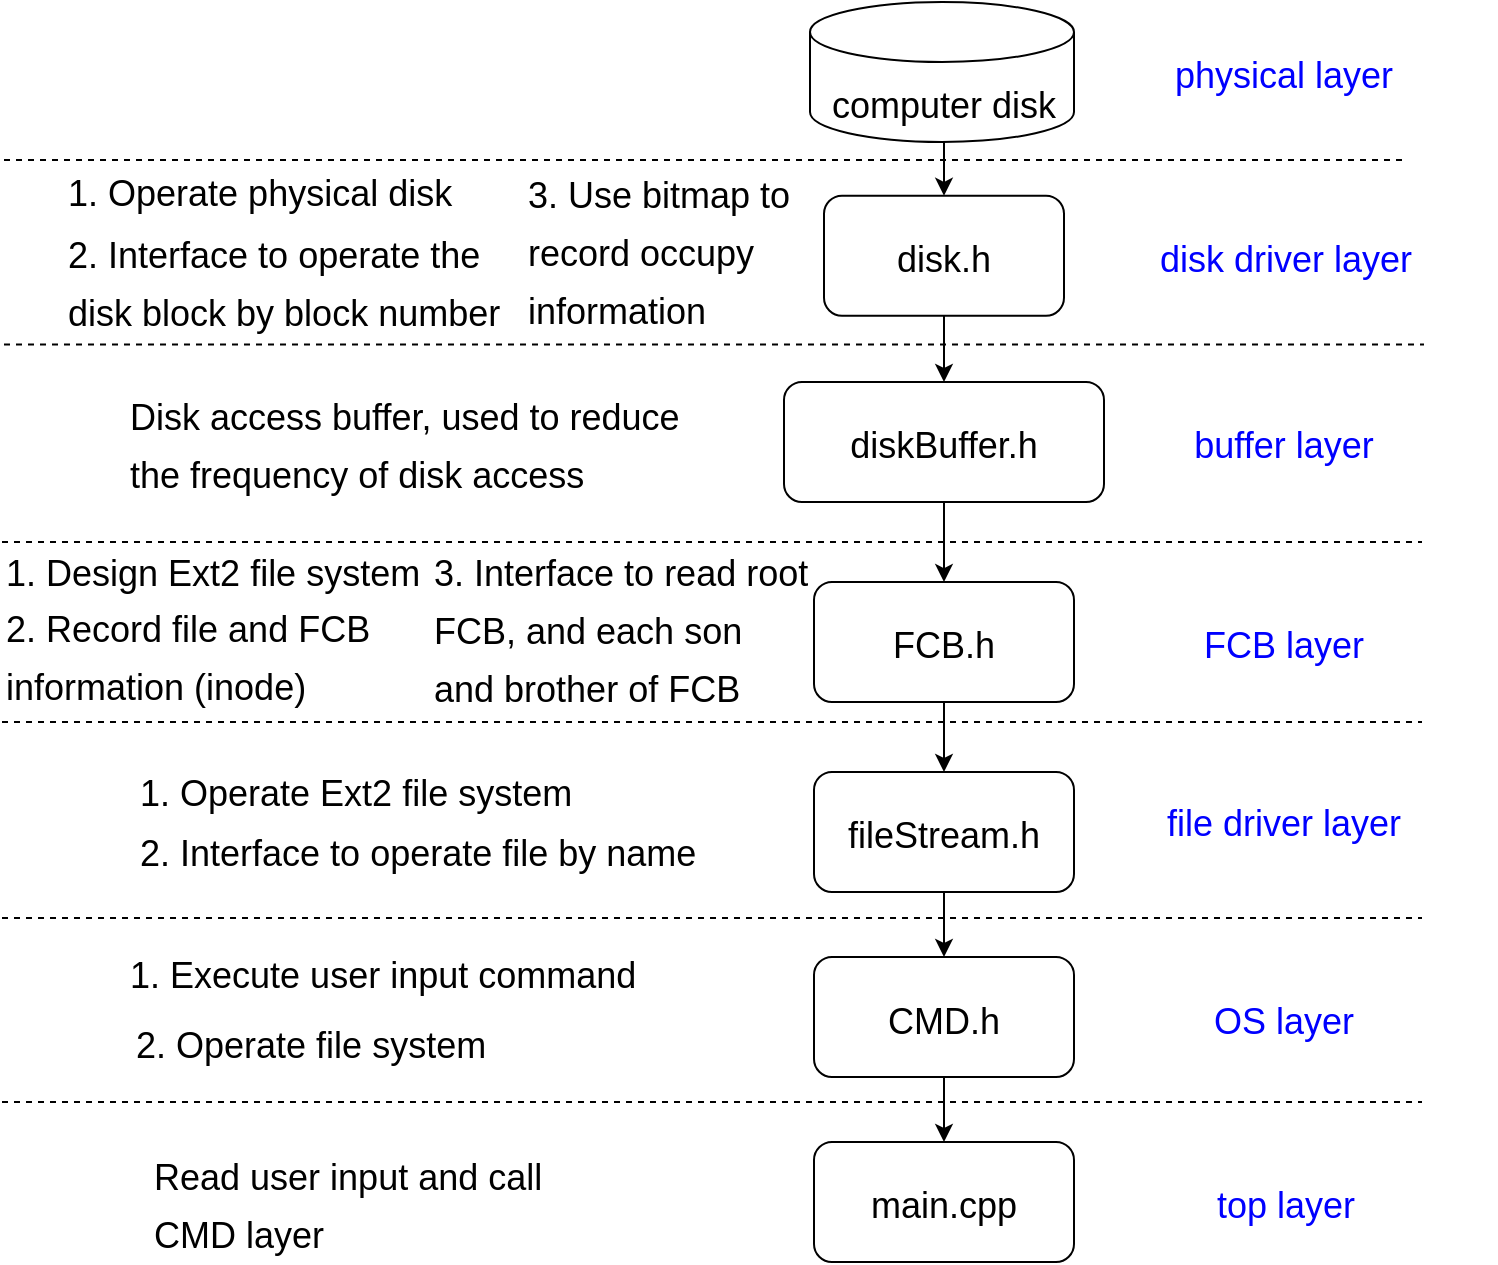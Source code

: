 <mxfile version="14.5.1" type="device"><diagram id="mGZbxb2rhvi2pFeFCEXD" name="第 1 页"><mxGraphModel dx="1851" dy="632" grid="1" gridSize="10" guides="1" tooltips="1" connect="1" arrows="1" fold="1" page="1" pageScale="1" pageWidth="827" pageHeight="1169" math="0" shadow="0"><root><mxCell id="0"/><mxCell id="1" parent="0"/><mxCell id="Z0ZNVRaXvHOjMEu68tn_-19" style="edgeStyle=orthogonalEdgeStyle;rounded=0;orthogonalLoop=1;jettySize=auto;html=1;entryX=0.5;entryY=0;entryDx=0;entryDy=0;fontSize=24;fontColor=#0000FF;" edge="1" parent="1" source="Z0ZNVRaXvHOjMEu68tn_-1" target="Z0ZNVRaXvHOjMEu68tn_-16"><mxGeometry relative="1" as="geometry"/></mxCell><mxCell id="Z0ZNVRaXvHOjMEu68tn_-1" value="&lt;font style=&quot;font-size: 18px&quot;&gt;disk.h&lt;/font&gt;" style="rounded=1;whiteSpace=wrap;html=1;fontSize=24;" vertex="1" parent="1"><mxGeometry x="320" y="166.88" width="120" height="60" as="geometry"/></mxCell><mxCell id="Z0ZNVRaXvHOjMEu68tn_-7" value="" style="endArrow=none;html=1;fontSize=24;dashed=1;" edge="1" parent="1"><mxGeometry width="50" height="50" relative="1" as="geometry"><mxPoint x="-90" y="149" as="sourcePoint"/><mxPoint x="610" y="149" as="targetPoint"/></mxGeometry></mxCell><mxCell id="Z0ZNVRaXvHOjMEu68tn_-8" value="&lt;span style=&quot;font-size: 18px&quot;&gt;1. Operate physical disk&lt;/span&gt;" style="text;html=1;strokeColor=none;fillColor=none;align=left;verticalAlign=middle;whiteSpace=wrap;rounded=0;fontSize=24;" vertex="1" parent="1"><mxGeometry x="-60" y="150" width="210" height="28.75" as="geometry"/></mxCell><mxCell id="Z0ZNVRaXvHOjMEu68tn_-9" value="" style="shape=cylinder3;whiteSpace=wrap;html=1;boundedLbl=1;backgroundOutline=1;size=15;fontSize=24;align=center;" vertex="1" parent="1"><mxGeometry x="313" y="70" width="132" height="70" as="geometry"/></mxCell><mxCell id="Z0ZNVRaXvHOjMEu68tn_-18" style="edgeStyle=orthogonalEdgeStyle;rounded=0;orthogonalLoop=1;jettySize=auto;html=1;entryX=0.5;entryY=0;entryDx=0;entryDy=0;fontSize=24;fontColor=#0000FF;" edge="1" parent="1" source="Z0ZNVRaXvHOjMEu68tn_-10" target="Z0ZNVRaXvHOjMEu68tn_-1"><mxGeometry relative="1" as="geometry"/></mxCell><mxCell id="Z0ZNVRaXvHOjMEu68tn_-10" value="&lt;span style=&quot;font-size: 18px&quot;&gt;computer disk&lt;/span&gt;" style="text;html=1;strokeColor=none;fillColor=none;align=center;verticalAlign=middle;whiteSpace=wrap;rounded=0;fontSize=24;" vertex="1" parent="1"><mxGeometry x="275" y="100" width="210" height="40" as="geometry"/></mxCell><mxCell id="Z0ZNVRaXvHOjMEu68tn_-11" value="&lt;span style=&quot;font-size: 18px&quot;&gt;physical layer&lt;/span&gt;" style="text;html=1;strokeColor=none;fillColor=none;align=center;verticalAlign=middle;whiteSpace=wrap;rounded=0;fontSize=24;fontColor=#0000FF;" vertex="1" parent="1"><mxGeometry x="445" y="90.63" width="210" height="28.75" as="geometry"/></mxCell><mxCell id="Z0ZNVRaXvHOjMEu68tn_-12" value="&lt;span style=&quot;font-size: 18px&quot;&gt;disk driver layer&lt;/span&gt;" style="text;html=1;strokeColor=none;fillColor=none;align=center;verticalAlign=middle;whiteSpace=wrap;rounded=0;fontSize=24;fontColor=#0000FF;" vertex="1" parent="1"><mxGeometry x="446" y="182.5" width="210" height="28.75" as="geometry"/></mxCell><mxCell id="Z0ZNVRaXvHOjMEu68tn_-14" value="&lt;span style=&quot;font-size: 18px&quot;&gt;2. Interface to operate the disk block by block number&lt;/span&gt;" style="text;html=1;strokeColor=none;fillColor=none;align=left;verticalAlign=middle;whiteSpace=wrap;rounded=0;fontSize=24;" vertex="1" parent="1"><mxGeometry x="-60" y="178.75" width="222" height="60" as="geometry"/></mxCell><mxCell id="Z0ZNVRaXvHOjMEu68tn_-15" value="" style="endArrow=none;html=1;fontSize=24;dashed=1;" edge="1" parent="1"><mxGeometry width="50" height="50" relative="1" as="geometry"><mxPoint x="-90" y="241.25" as="sourcePoint"/><mxPoint x="620" y="241.25" as="targetPoint"/></mxGeometry></mxCell><mxCell id="Z0ZNVRaXvHOjMEu68tn_-24" style="edgeStyle=orthogonalEdgeStyle;rounded=0;orthogonalLoop=1;jettySize=auto;html=1;entryX=0.5;entryY=0;entryDx=0;entryDy=0;fontSize=24;fontColor=#0000FF;" edge="1" parent="1" source="Z0ZNVRaXvHOjMEu68tn_-16" target="Z0ZNVRaXvHOjMEu68tn_-23"><mxGeometry relative="1" as="geometry"/></mxCell><mxCell id="Z0ZNVRaXvHOjMEu68tn_-16" value="&lt;font style=&quot;font-size: 18px&quot;&gt;diskBuffer.h&lt;/font&gt;" style="rounded=1;whiteSpace=wrap;html=1;fontSize=24;" vertex="1" parent="1"><mxGeometry x="300" y="260" width="160" height="60" as="geometry"/></mxCell><mxCell id="Z0ZNVRaXvHOjMEu68tn_-20" value="&lt;span style=&quot;font-size: 18px&quot;&gt;buffer layer&lt;/span&gt;" style="text;html=1;strokeColor=none;fillColor=none;align=center;verticalAlign=middle;whiteSpace=wrap;rounded=0;fontSize=24;fontColor=#0000FF;" vertex="1" parent="1"><mxGeometry x="445" y="275.63" width="210" height="28.75" as="geometry"/></mxCell><mxCell id="Z0ZNVRaXvHOjMEu68tn_-21" value="&lt;span style=&quot;font-size: 18px&quot;&gt;Disk access buffer, used to reduce the frequency of disk access&lt;/span&gt;" style="text;html=1;strokeColor=none;fillColor=none;align=left;verticalAlign=middle;whiteSpace=wrap;rounded=0;fontSize=24;" vertex="1" parent="1"><mxGeometry x="-29.5" y="260" width="301" height="60" as="geometry"/></mxCell><mxCell id="Z0ZNVRaXvHOjMEu68tn_-22" value="" style="endArrow=none;html=1;fontSize=24;dashed=1;" edge="1" parent="1"><mxGeometry width="50" height="50" relative="1" as="geometry"><mxPoint x="-91" y="340" as="sourcePoint"/><mxPoint x="619" y="340" as="targetPoint"/></mxGeometry></mxCell><mxCell id="Z0ZNVRaXvHOjMEu68tn_-37" style="edgeStyle=orthogonalEdgeStyle;rounded=0;orthogonalLoop=1;jettySize=auto;html=1;entryX=0.5;entryY=0;entryDx=0;entryDy=0;fontSize=24;fontColor=#0000FF;" edge="1" parent="1" source="Z0ZNVRaXvHOjMEu68tn_-23" target="Z0ZNVRaXvHOjMEu68tn_-36"><mxGeometry relative="1" as="geometry"/></mxCell><mxCell id="Z0ZNVRaXvHOjMEu68tn_-23" value="&lt;font style=&quot;font-size: 18px&quot;&gt;FCB.h&lt;/font&gt;" style="rounded=1;whiteSpace=wrap;html=1;fontSize=24;" vertex="1" parent="1"><mxGeometry x="315" y="360.01" width="130" height="60" as="geometry"/></mxCell><mxCell id="Z0ZNVRaXvHOjMEu68tn_-25" value="&lt;span style=&quot;font-size: 18px&quot;&gt;FCB layer&lt;/span&gt;" style="text;html=1;strokeColor=none;fillColor=none;align=center;verticalAlign=middle;whiteSpace=wrap;rounded=0;fontSize=24;fontColor=#0000FF;" vertex="1" parent="1"><mxGeometry x="445" y="375.63" width="210" height="28.75" as="geometry"/></mxCell><mxCell id="Z0ZNVRaXvHOjMEu68tn_-28" value="&lt;span style=&quot;font-size: 18px&quot;&gt;3. Use bitmap to record occupy information&lt;/span&gt;" style="text;html=1;strokeColor=none;fillColor=none;align=left;verticalAlign=middle;whiteSpace=wrap;rounded=0;fontSize=24;" vertex="1" parent="1"><mxGeometry x="170" y="180" width="140" height="28.75" as="geometry"/></mxCell><mxCell id="Z0ZNVRaXvHOjMEu68tn_-29" value="&lt;span style=&quot;font-size: 18px&quot;&gt;1. Design Ext2 file system&lt;/span&gt;" style="text;html=1;strokeColor=none;fillColor=none;align=left;verticalAlign=middle;whiteSpace=wrap;rounded=0;fontSize=24;" vertex="1" parent="1"><mxGeometry x="-91" y="340" width="230" height="28.75" as="geometry"/></mxCell><mxCell id="Z0ZNVRaXvHOjMEu68tn_-30" value="&lt;span style=&quot;font-size: 18px&quot;&gt;2. Record file and FCB information (inode)&lt;/span&gt;" style="text;html=1;strokeColor=none;fillColor=none;align=left;verticalAlign=middle;whiteSpace=wrap;rounded=0;fontSize=24;" vertex="1" parent="1"><mxGeometry x="-91" y="381.26" width="215" height="28.75" as="geometry"/></mxCell><mxCell id="Z0ZNVRaXvHOjMEu68tn_-31" value="&lt;span style=&quot;font-size: 18px&quot;&gt;3. Interface to read root FCB, and each son and brother of FCB&amp;nbsp;&lt;/span&gt;" style="text;html=1;strokeColor=none;fillColor=none;align=left;verticalAlign=middle;whiteSpace=wrap;rounded=0;fontSize=24;" vertex="1" parent="1"><mxGeometry x="123" y="348.07" width="190" height="70.61" as="geometry"/></mxCell><mxCell id="Z0ZNVRaXvHOjMEu68tn_-44" style="edgeStyle=orthogonalEdgeStyle;rounded=0;orthogonalLoop=1;jettySize=auto;html=1;entryX=0.5;entryY=0;entryDx=0;entryDy=0;fontSize=24;fontColor=#0000FF;" edge="1" parent="1" source="Z0ZNVRaXvHOjMEu68tn_-36" target="Z0ZNVRaXvHOjMEu68tn_-42"><mxGeometry relative="1" as="geometry"/></mxCell><mxCell id="Z0ZNVRaXvHOjMEu68tn_-36" value="&lt;font style=&quot;font-size: 18px&quot;&gt;fileStream.h&lt;/font&gt;" style="rounded=1;whiteSpace=wrap;html=1;fontSize=24;" vertex="1" parent="1"><mxGeometry x="315" y="455" width="130" height="60" as="geometry"/></mxCell><mxCell id="Z0ZNVRaXvHOjMEu68tn_-38" value="" style="endArrow=none;html=1;fontSize=24;dashed=1;" edge="1" parent="1"><mxGeometry width="50" height="50" relative="1" as="geometry"><mxPoint x="-91" y="430" as="sourcePoint"/><mxPoint x="619" y="430" as="targetPoint"/></mxGeometry></mxCell><mxCell id="Z0ZNVRaXvHOjMEu68tn_-39" value="&lt;span style=&quot;font-size: 18px&quot;&gt;file driver layer&lt;/span&gt;" style="text;html=1;strokeColor=none;fillColor=none;align=center;verticalAlign=middle;whiteSpace=wrap;rounded=0;fontSize=24;fontColor=#0000FF;" vertex="1" parent="1"><mxGeometry x="445" y="465" width="210" height="28.75" as="geometry"/></mxCell><mxCell id="Z0ZNVRaXvHOjMEu68tn_-40" value="&lt;span style=&quot;font-size: 18px&quot;&gt;1. Operate Ext2 file system&lt;/span&gt;" style="text;html=1;strokeColor=none;fillColor=none;align=left;verticalAlign=middle;whiteSpace=wrap;rounded=0;fontSize=24;" vertex="1" parent="1"><mxGeometry x="-24" y="450" width="230" height="28.75" as="geometry"/></mxCell><mxCell id="Z0ZNVRaXvHOjMEu68tn_-41" value="&lt;span style=&quot;font-size: 18px&quot;&gt;2. Interface to operate file by name&lt;/span&gt;" style="text;html=1;strokeColor=none;fillColor=none;align=left;verticalAlign=middle;whiteSpace=wrap;rounded=0;fontSize=24;" vertex="1" parent="1"><mxGeometry x="-24" y="480" width="290" height="28.75" as="geometry"/></mxCell><mxCell id="Z0ZNVRaXvHOjMEu68tn_-50" style="edgeStyle=orthogonalEdgeStyle;rounded=0;orthogonalLoop=1;jettySize=auto;html=1;fontSize=24;fontColor=#0000FF;" edge="1" parent="1" source="Z0ZNVRaXvHOjMEu68tn_-42" target="Z0ZNVRaXvHOjMEu68tn_-49"><mxGeometry relative="1" as="geometry"/></mxCell><mxCell id="Z0ZNVRaXvHOjMEu68tn_-42" value="&lt;font style=&quot;font-size: 18px&quot;&gt;CMD.h&lt;/font&gt;" style="rounded=1;whiteSpace=wrap;html=1;fontSize=24;" vertex="1" parent="1"><mxGeometry x="315" y="547.5" width="130" height="60" as="geometry"/></mxCell><mxCell id="Z0ZNVRaXvHOjMEu68tn_-43" value="" style="endArrow=none;html=1;fontSize=24;dashed=1;" edge="1" parent="1"><mxGeometry width="50" height="50" relative="1" as="geometry"><mxPoint x="-91" y="528" as="sourcePoint"/><mxPoint x="619" y="528" as="targetPoint"/></mxGeometry></mxCell><mxCell id="Z0ZNVRaXvHOjMEu68tn_-45" value="&lt;span style=&quot;font-size: 18px&quot;&gt;OS layer&lt;/span&gt;" style="text;html=1;strokeColor=none;fillColor=none;align=center;verticalAlign=middle;whiteSpace=wrap;rounded=0;fontSize=24;fontColor=#0000FF;" vertex="1" parent="1"><mxGeometry x="445" y="563.13" width="210" height="28.75" as="geometry"/></mxCell><mxCell id="Z0ZNVRaXvHOjMEu68tn_-46" value="&lt;span style=&quot;font-size: 18px&quot;&gt;1. Execute user input command&lt;/span&gt;" style="text;html=1;strokeColor=none;fillColor=none;align=left;verticalAlign=middle;whiteSpace=wrap;rounded=0;fontSize=24;" vertex="1" parent="1"><mxGeometry x="-29.5" y="537.5" width="263" height="35" as="geometry"/></mxCell><mxCell id="Z0ZNVRaXvHOjMEu68tn_-47" value="&lt;span style=&quot;font-size: 18px&quot;&gt;2. Operate file system&lt;/span&gt;" style="text;html=1;strokeColor=none;fillColor=none;align=left;verticalAlign=middle;whiteSpace=wrap;rounded=0;fontSize=24;" vertex="1" parent="1"><mxGeometry x="-26" y="572.5" width="263" height="35" as="geometry"/></mxCell><mxCell id="Z0ZNVRaXvHOjMEu68tn_-48" value="" style="endArrow=none;html=1;fontSize=24;dashed=1;" edge="1" parent="1"><mxGeometry width="50" height="50" relative="1" as="geometry"><mxPoint x="-91" y="620" as="sourcePoint"/><mxPoint x="619" y="620" as="targetPoint"/></mxGeometry></mxCell><mxCell id="Z0ZNVRaXvHOjMEu68tn_-49" value="&lt;font style=&quot;font-size: 18px&quot;&gt;main.cpp&lt;/font&gt;" style="rounded=1;whiteSpace=wrap;html=1;fontSize=24;" vertex="1" parent="1"><mxGeometry x="315" y="640" width="130" height="60" as="geometry"/></mxCell><mxCell id="Z0ZNVRaXvHOjMEu68tn_-51" value="&lt;span style=&quot;font-size: 18px&quot;&gt;top layer&lt;/span&gt;" style="text;html=1;strokeColor=none;fillColor=none;align=center;verticalAlign=middle;whiteSpace=wrap;rounded=0;fontSize=24;fontColor=#0000FF;" vertex="1" parent="1"><mxGeometry x="446" y="655.62" width="210" height="28.75" as="geometry"/></mxCell><mxCell id="Z0ZNVRaXvHOjMEu68tn_-52" value="&lt;span style=&quot;font-size: 18px&quot;&gt;Read user input and call CMD layer&lt;/span&gt;" style="text;html=1;strokeColor=none;fillColor=none;align=left;verticalAlign=middle;whiteSpace=wrap;rounded=0;fontSize=24;" vertex="1" parent="1"><mxGeometry x="-17" y="652.5" width="216" height="35" as="geometry"/></mxCell></root></mxGraphModel></diagram></mxfile>